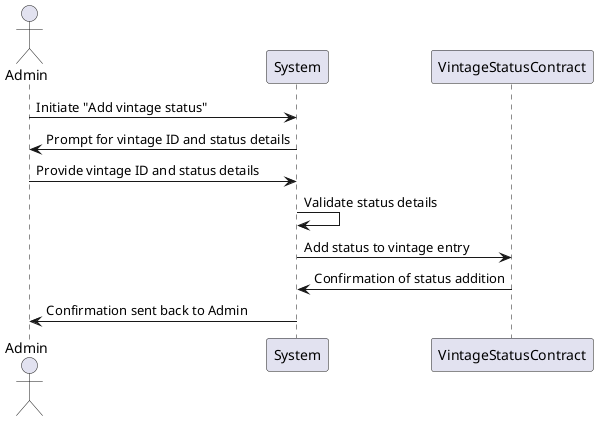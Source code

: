 @startuml
actor Admin as A
participant System as S
participant VintageStatusContract as V

A -> S: Initiate "Add vintage status"
S -> A: Prompt for vintage ID and status details
A -> S: Provide vintage ID and status details
S -> S: Validate status details
S -> V: Add status to vintage entry
V -> S: Confirmation of status addition
S -> A: Confirmation sent back to Admin
@enduml
